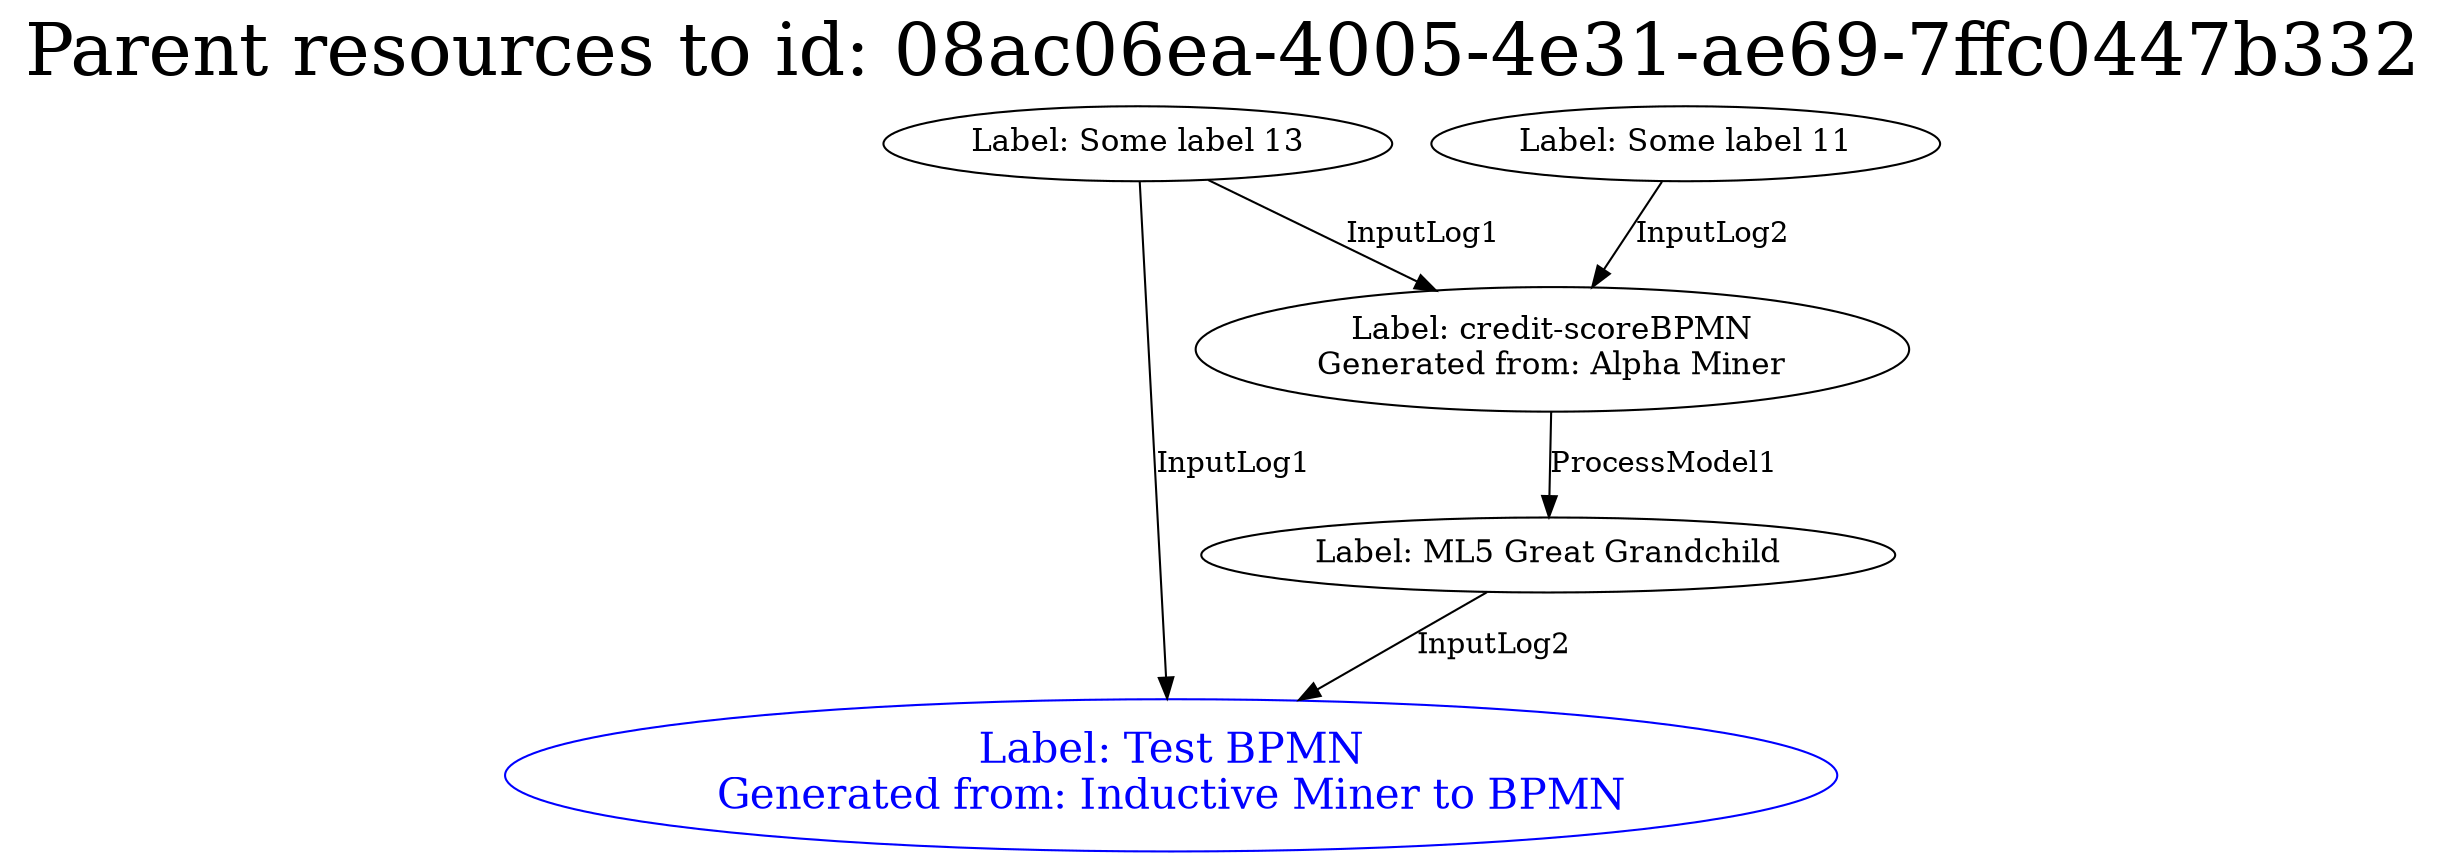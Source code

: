 digraph "6129a64c-5164-4abc-a447-182e9356a358"
{
	fontsize = 35
label = "Parent resources to id: 08ac06ea-4005-4e31-ae69-7ffc0447b332"
labelloc = "t"
	"08ac06ea-4005-4e31-ae69-7ffc0447b332" [ color = "blue", fontcolor = "blue", fontsize = 20, label = "Label: Test BPMN\nGenerated from: Inductive Miner to BPMN" ]
	"fe960d94-5928-4463-b0f8-c59072b5d449" [ fontsize = 15, label = "Label: Some label 13" ]
	"fe960d94-5928-4463-b0f8-c59072b5d449" -> "08ac06ea-4005-4e31-ae69-7ffc0447b332" [ label = "InputLog1", labelfontsize = 5 ]
	"01a5aebe-42c6-42f1-87cf-c8de11779d8b" [ fontsize = 15, label = "Label: ML5 Great Grandchild" ]
	"01a5aebe-42c6-42f1-87cf-c8de11779d8b" -> "08ac06ea-4005-4e31-ae69-7ffc0447b332" [ label = "InputLog2", labelfontsize = 5 ]
	"1321d984-17b6-4ec1-93c7-26ad4cedc85d" [ fontsize = 15, label = "Label: credit-scoreBPMN\nGenerated from: Alpha Miner" ]
	"1321d984-17b6-4ec1-93c7-26ad4cedc85d" -> "01a5aebe-42c6-42f1-87cf-c8de11779d8b" [ label = "ProcessModel1", labelfontsize = 5 ]
	"fe960d94-5928-4463-b0f8-c59072b5d449" [ fontsize = 15, label = "Label: Some label 13" ]
	"fe960d94-5928-4463-b0f8-c59072b5d449" -> "1321d984-17b6-4ec1-93c7-26ad4cedc85d" [ label = "InputLog1", labelfontsize = 5 ]
	"db9bb61c-f9a9-4d0f-ad3d-f2b5d881581e" [ fontsize = 15, label = "Label: Some label 11" ]
	"db9bb61c-f9a9-4d0f-ad3d-f2b5d881581e" -> "1321d984-17b6-4ec1-93c7-26ad4cedc85d" [ label = "InputLog2", labelfontsize = 5 ]
}
